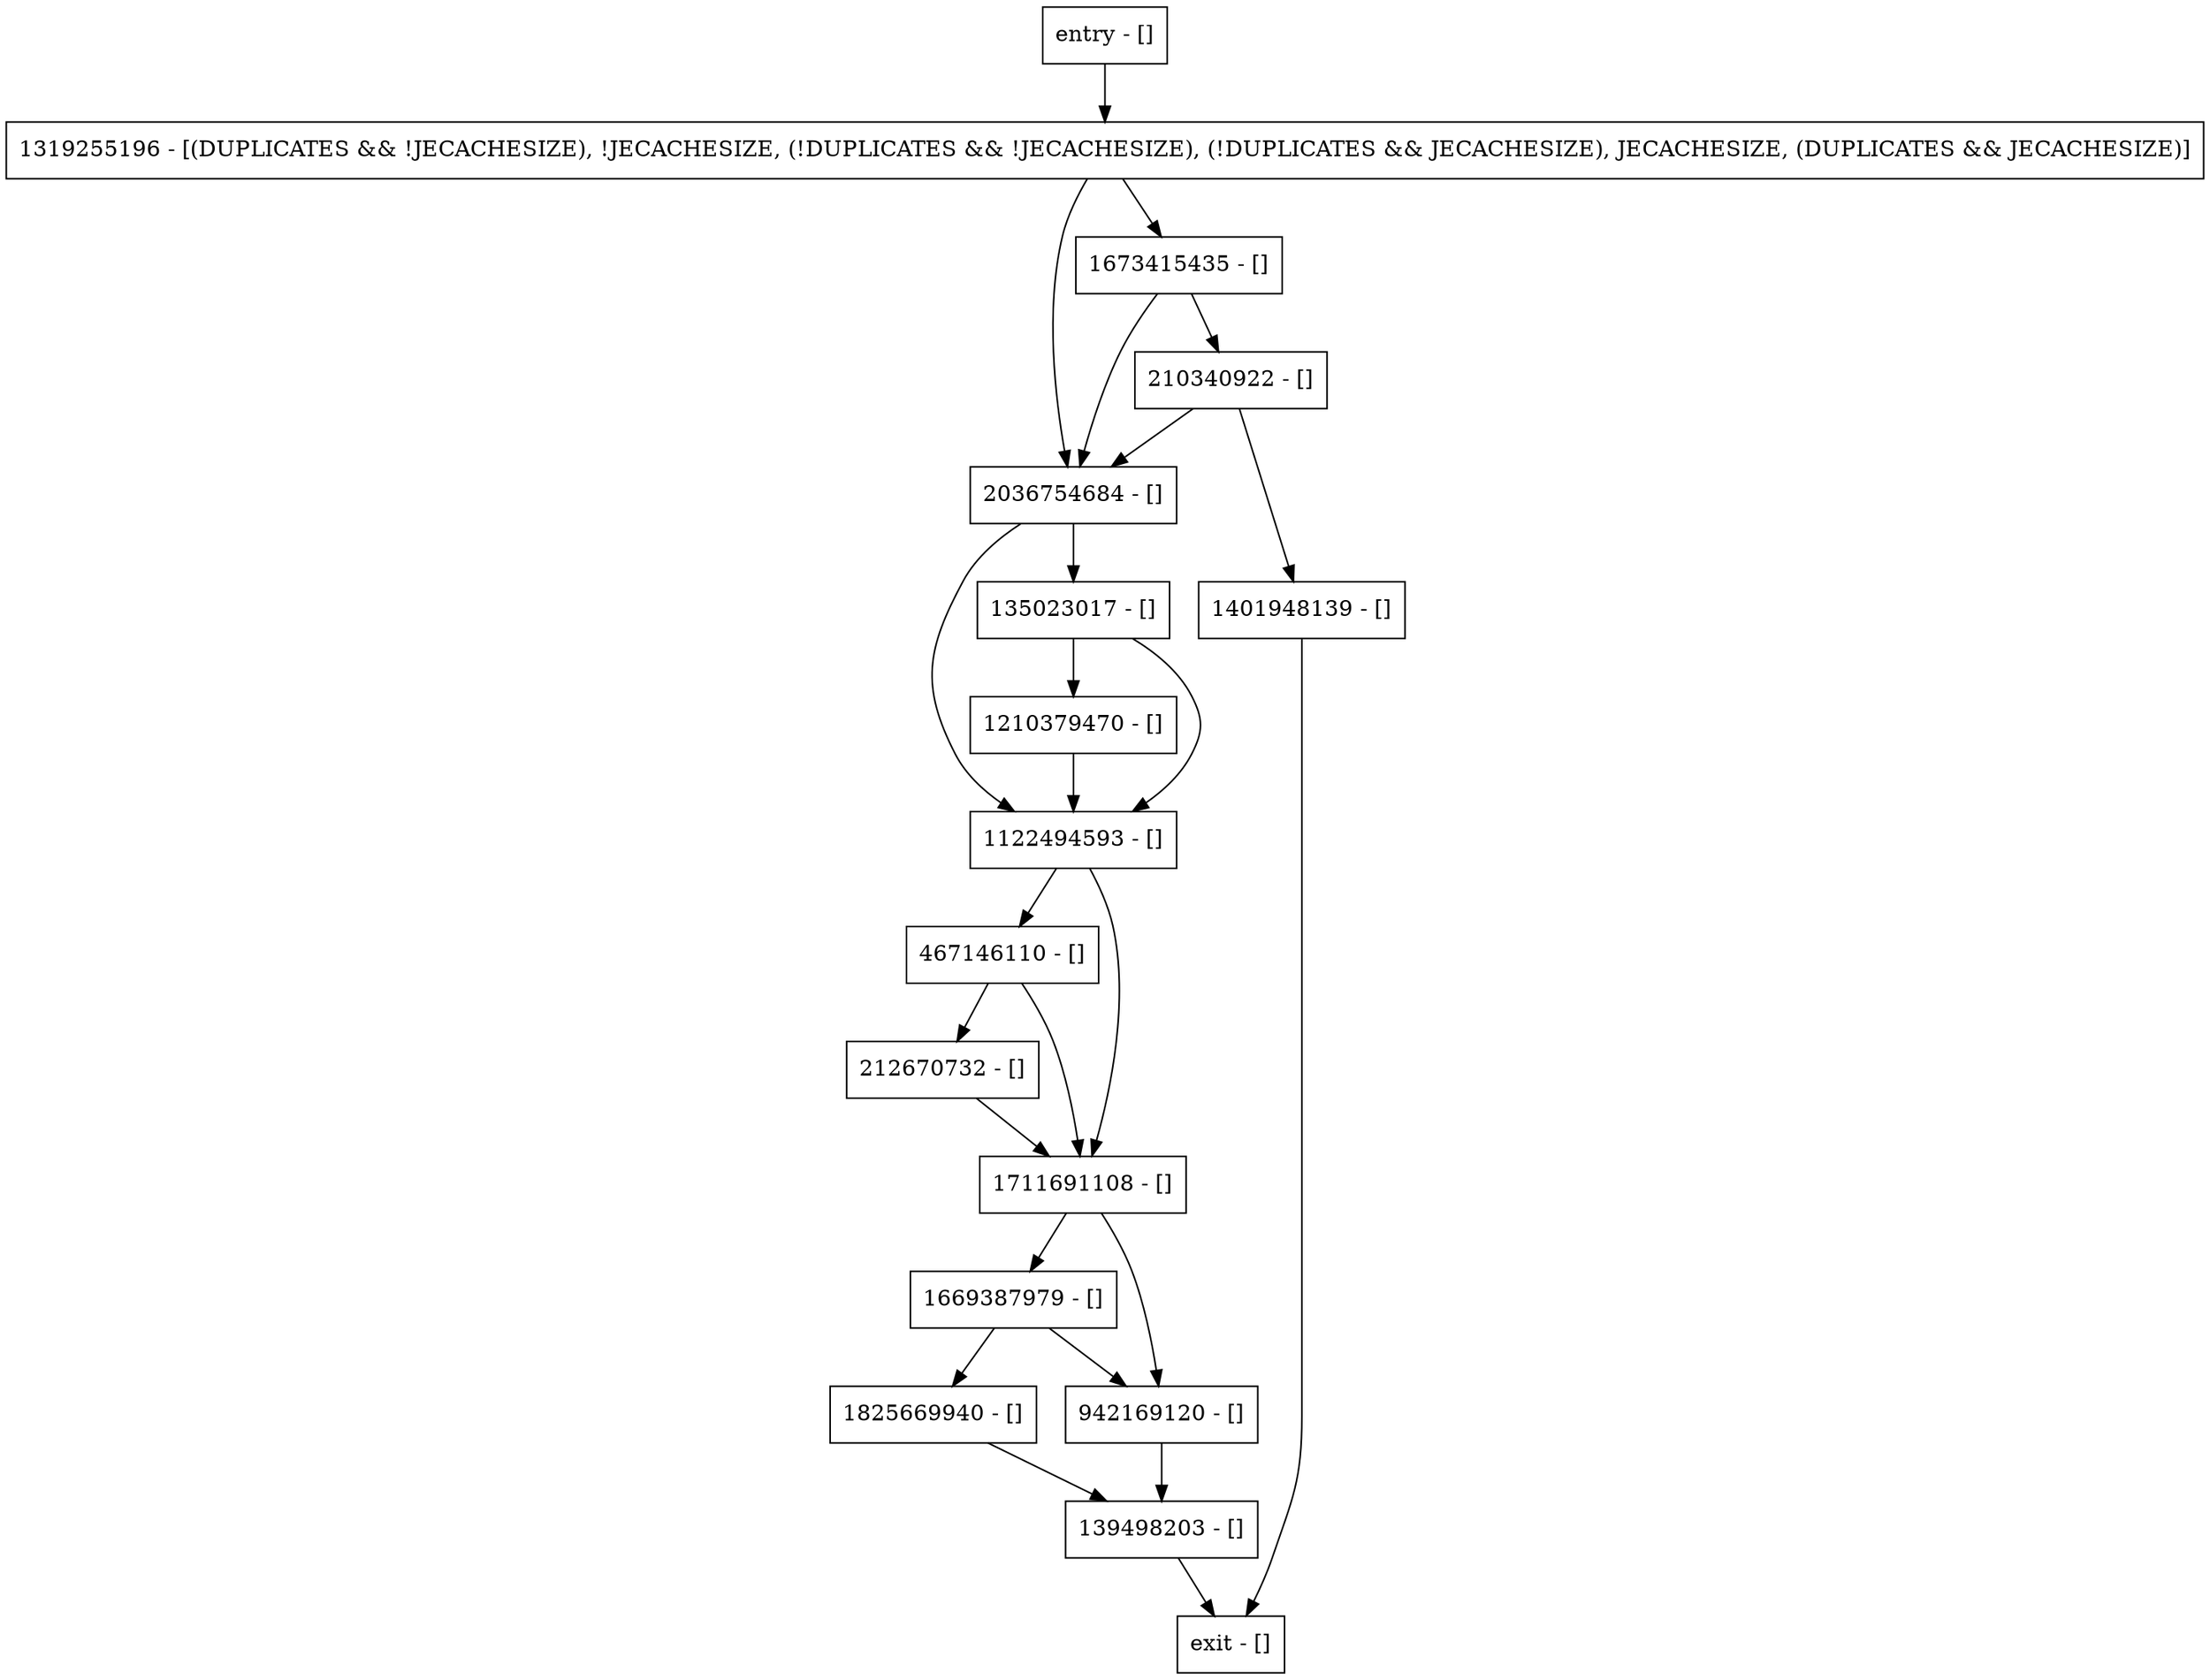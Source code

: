 digraph getReadableLocker {
node [shape=record];
1210379470 [label="1210379470 - []"];
467146110 [label="467146110 - []"];
1825669940 [label="1825669940 - []"];
1401948139 [label="1401948139 - []"];
1319255196 [label="1319255196 - [(DUPLICATES && !JECACHESIZE), !JECACHESIZE, (!DUPLICATES && !JECACHESIZE), (!DUPLICATES && JECACHESIZE), JECACHESIZE, (DUPLICATES && JECACHESIZE)]"];
210340922 [label="210340922 - []"];
1669387979 [label="1669387979 - []"];
212670732 [label="212670732 - []"];
139498203 [label="139498203 - []"];
2036754684 [label="2036754684 - []"];
942169120 [label="942169120 - []"];
entry [label="entry - []"];
exit [label="exit - []"];
1122494593 [label="1122494593 - []"];
135023017 [label="135023017 - []"];
1673415435 [label="1673415435 - []"];
1711691108 [label="1711691108 - []"];
entry;
exit;
1210379470 -> 1122494593;
467146110 -> 212670732;
467146110 -> 1711691108;
1825669940 -> 139498203;
1401948139 -> exit;
1319255196 -> 2036754684;
1319255196 -> 1673415435;
210340922 -> 1401948139;
210340922 -> 2036754684;
1669387979 -> 942169120;
1669387979 -> 1825669940;
212670732 -> 1711691108;
139498203 -> exit;
2036754684 -> 1122494593;
2036754684 -> 135023017;
942169120 -> 139498203;
entry -> 1319255196;
1122494593 -> 467146110;
1122494593 -> 1711691108;
135023017 -> 1210379470;
135023017 -> 1122494593;
1673415435 -> 210340922;
1673415435 -> 2036754684;
1711691108 -> 942169120;
1711691108 -> 1669387979;
}
